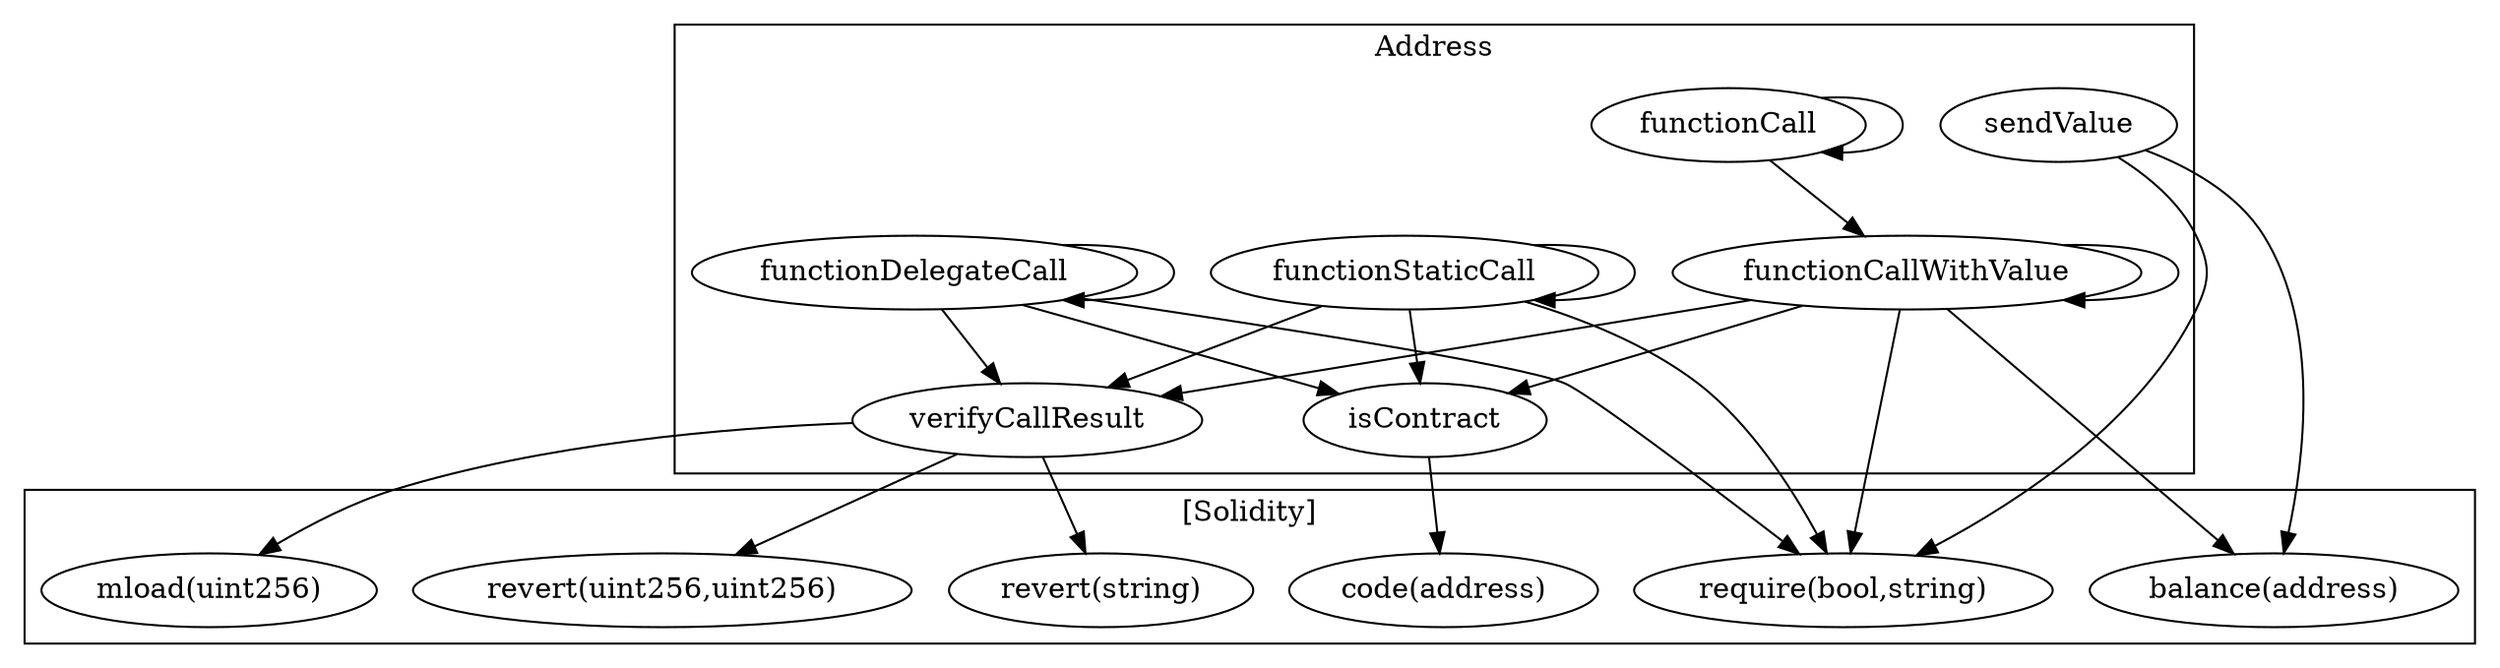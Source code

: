 strict digraph {
subgraph cluster_2421_Address {
label = "Address"
"2421_sendValue" [label="sendValue"]
"2421_functionDelegateCall" [label="functionDelegateCall"]
"2421_functionCall" [label="functionCall"]
"2421_verifyCallResult" [label="verifyCallResult"]
"2421_isContract" [label="isContract"]
"2421_functionStaticCall" [label="functionStaticCall"]
"2421_functionCallWithValue" [label="functionCallWithValue"]
"2421_functionCall" -> "2421_functionCall"
"2421_functionDelegateCall" -> "2421_isContract"
"2421_functionDelegateCall" -> "2421_verifyCallResult"
"2421_functionDelegateCall" -> "2421_functionDelegateCall"
"2421_functionStaticCall" -> "2421_isContract"
"2421_functionStaticCall" -> "2421_verifyCallResult"
"2421_functionCallWithValue" -> "2421_verifyCallResult"
"2421_functionCallWithValue" -> "2421_functionCallWithValue"
"2421_functionStaticCall" -> "2421_functionStaticCall"
"2421_functionCallWithValue" -> "2421_isContract"
"2421_functionCall" -> "2421_functionCallWithValue"
}subgraph cluster_solidity {
label = "[Solidity]"
"code(address)" 
"balance(address)" 
"mload(uint256)" 
"require(bool,string)" 
"revert(uint256,uint256)" 
"revert(string)" 
"2421_verifyCallResult" -> "revert(string)"
"2421_functionDelegateCall" -> "require(bool,string)"
"2421_verifyCallResult" -> "revert(uint256,uint256)"
"2421_verifyCallResult" -> "mload(uint256)"
"2421_functionCallWithValue" -> "balance(address)"
"2421_functionStaticCall" -> "require(bool,string)"
"2421_sendValue" -> "balance(address)"
"2421_functionCallWithValue" -> "require(bool,string)"
"2421_sendValue" -> "require(bool,string)"
"2421_isContract" -> "code(address)"
}
}